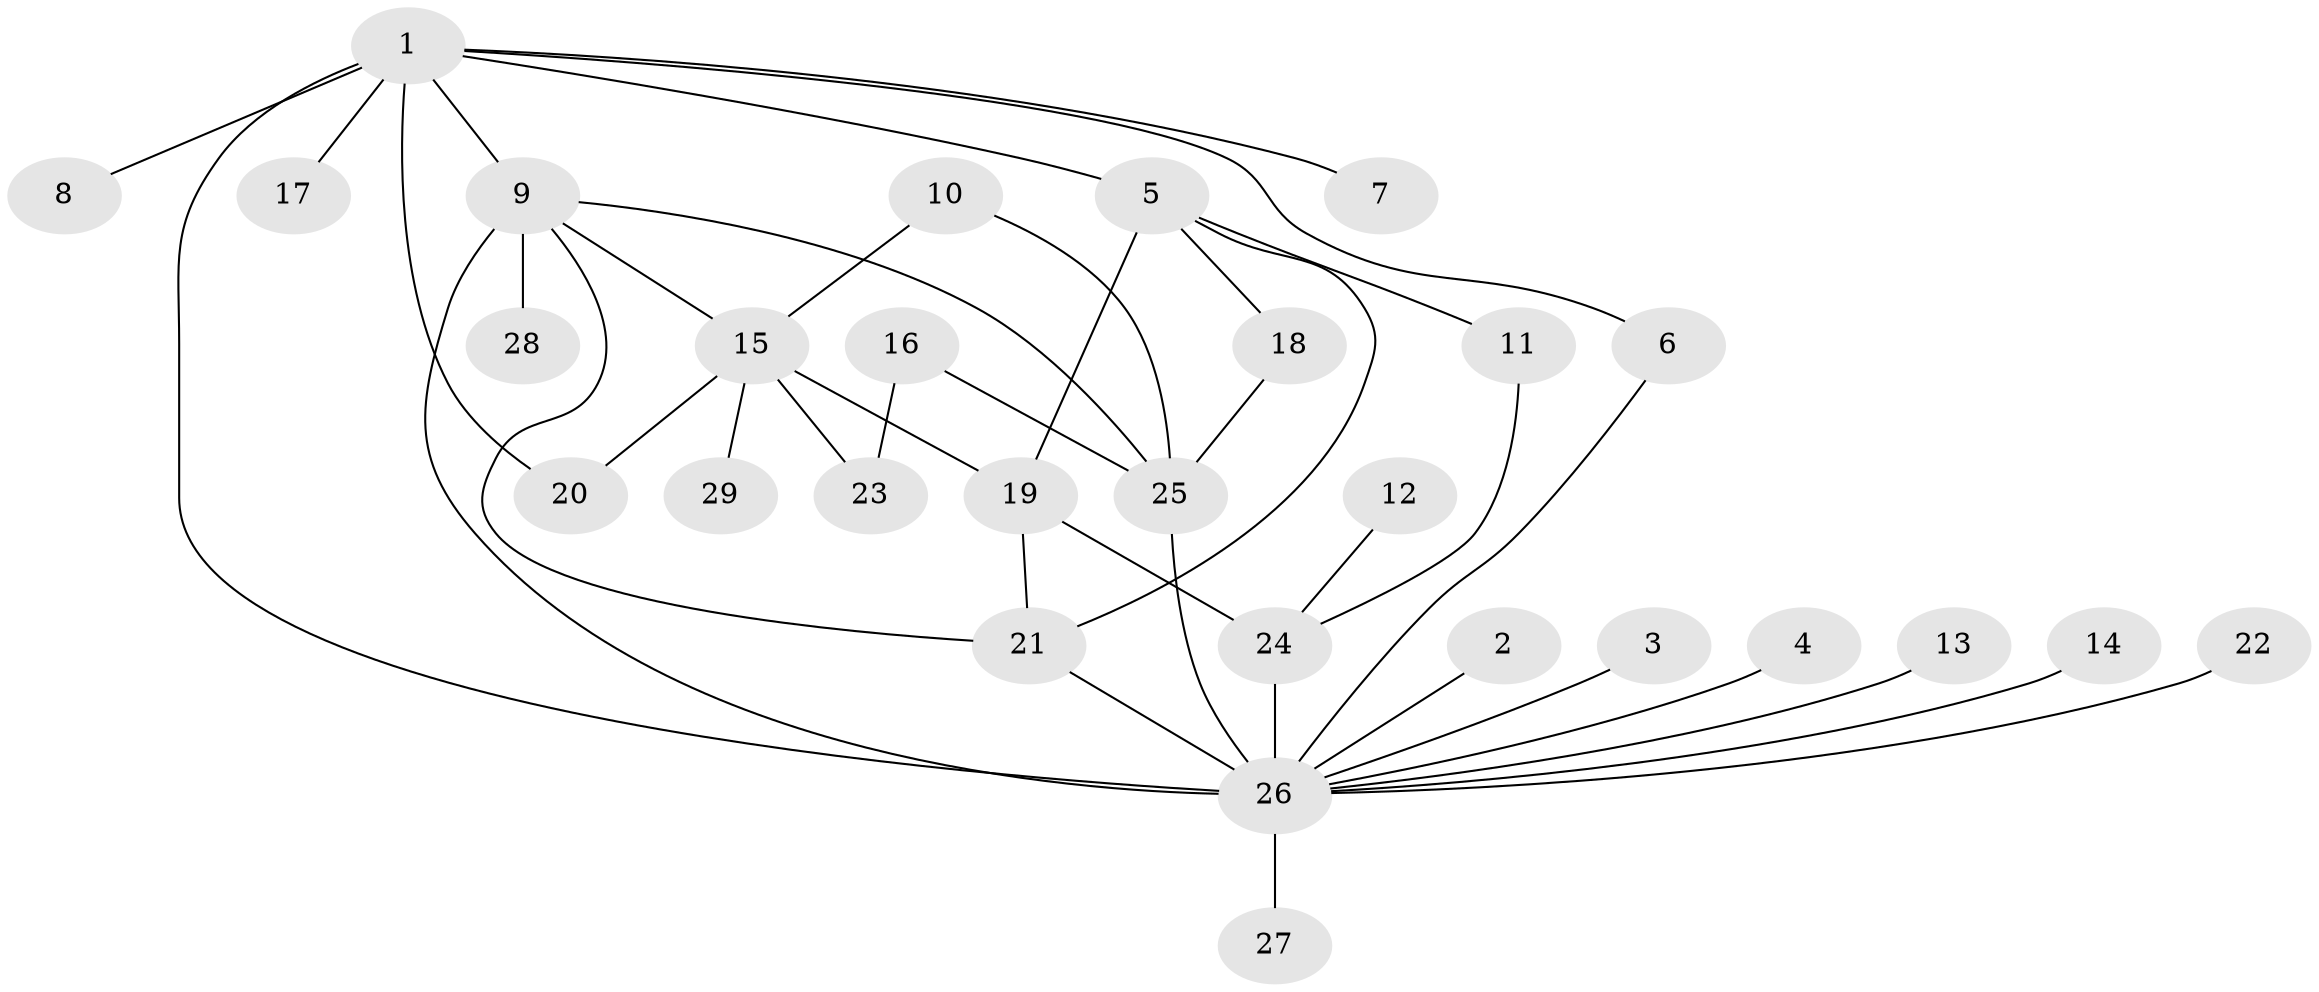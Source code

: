 // original degree distribution, {17: 0.017241379310344827, 7: 0.034482758620689655, 5: 0.034482758620689655, 11: 0.017241379310344827, 4: 0.08620689655172414, 3: 0.13793103448275862, 1: 0.4482758620689655, 8: 0.017241379310344827, 6: 0.017241379310344827, 2: 0.1896551724137931}
// Generated by graph-tools (version 1.1) at 2025/01/03/09/25 03:01:53]
// undirected, 29 vertices, 41 edges
graph export_dot {
graph [start="1"]
  node [color=gray90,style=filled];
  1;
  2;
  3;
  4;
  5;
  6;
  7;
  8;
  9;
  10;
  11;
  12;
  13;
  14;
  15;
  16;
  17;
  18;
  19;
  20;
  21;
  22;
  23;
  24;
  25;
  26;
  27;
  28;
  29;
  1 -- 5 [weight=1.0];
  1 -- 6 [weight=1.0];
  1 -- 7 [weight=1.0];
  1 -- 8 [weight=1.0];
  1 -- 9 [weight=1.0];
  1 -- 17 [weight=1.0];
  1 -- 20 [weight=3.0];
  1 -- 26 [weight=3.0];
  2 -- 26 [weight=1.0];
  3 -- 26 [weight=1.0];
  4 -- 26 [weight=1.0];
  5 -- 11 [weight=1.0];
  5 -- 18 [weight=1.0];
  5 -- 19 [weight=1.0];
  5 -- 21 [weight=1.0];
  6 -- 26 [weight=1.0];
  9 -- 15 [weight=1.0];
  9 -- 21 [weight=1.0];
  9 -- 25 [weight=1.0];
  9 -- 26 [weight=2.0];
  9 -- 28 [weight=1.0];
  10 -- 15 [weight=1.0];
  10 -- 25 [weight=1.0];
  11 -- 24 [weight=1.0];
  12 -- 24 [weight=1.0];
  13 -- 26 [weight=1.0];
  14 -- 26 [weight=1.0];
  15 -- 19 [weight=2.0];
  15 -- 20 [weight=1.0];
  15 -- 23 [weight=1.0];
  15 -- 29 [weight=1.0];
  16 -- 23 [weight=1.0];
  16 -- 25 [weight=2.0];
  18 -- 25 [weight=1.0];
  19 -- 21 [weight=1.0];
  19 -- 24 [weight=1.0];
  21 -- 26 [weight=1.0];
  22 -- 26 [weight=1.0];
  24 -- 26 [weight=1.0];
  25 -- 26 [weight=1.0];
  26 -- 27 [weight=1.0];
}
